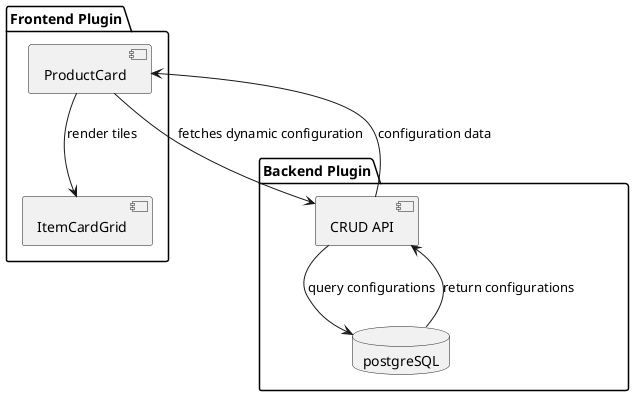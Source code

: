 @startuml
package "Frontend Plugin" {
    [ProductCard] as PC
    [ItemCardGrid] as ICG
}

package "Backend Plugin" {
    [CRUD API] as API
    database "postgreSQL" as DB
}

PC --> API : fetches dynamic configuration
API --> DB : query configurations
DB --> API : return configurations
API --> PC : configuration data
PC --> ICG : render tiles

@enduml
